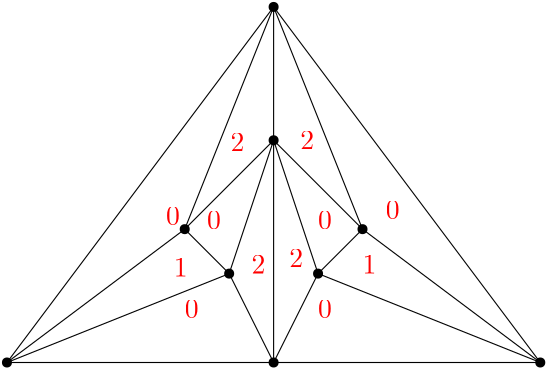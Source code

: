 <?xml version="1.0"?>
<!DOCTYPE ipe SYSTEM "ipe.dtd">
<ipe version="70206" creator="Ipe 7.2.7">
<info created="D:20170409215740" modified="D:20170518094457"/>
<ipestyle name="basic">
<symbol name="arrow/arc(spx)">
<path stroke="sym-stroke" fill="sym-stroke" pen="sym-pen">
0 0 m
-1 0.333 l
-1 -0.333 l
h
</path>
</symbol>
<symbol name="arrow/farc(spx)">
<path stroke="sym-stroke" fill="white" pen="sym-pen">
0 0 m
-1 0.333 l
-1 -0.333 l
h
</path>
</symbol>
<symbol name="arrow/ptarc(spx)">
<path stroke="sym-stroke" fill="sym-stroke" pen="sym-pen">
0 0 m
-1 0.333 l
-0.8 0 l
-1 -0.333 l
h
</path>
</symbol>
<symbol name="arrow/fptarc(spx)">
<path stroke="sym-stroke" fill="white" pen="sym-pen">
0 0 m
-1 0.333 l
-0.8 0 l
-1 -0.333 l
h
</path>
</symbol>
<symbol name="mark/circle(sx)" transformations="translations">
<path fill="sym-stroke">
0.6 0 0 0.6 0 0 e
0.4 0 0 0.4 0 0 e
</path>
</symbol>
<symbol name="mark/disk(sx)" transformations="translations">
<path fill="sym-stroke">
0.6 0 0 0.6 0 0 e
</path>
</symbol>
<symbol name="mark/fdisk(sfx)" transformations="translations">
<group>
<path fill="sym-fill">
0.5 0 0 0.5 0 0 e
</path>
<path fill="sym-stroke" fillrule="eofill">
0.6 0 0 0.6 0 0 e
0.4 0 0 0.4 0 0 e
</path>
</group>
</symbol>
<symbol name="mark/box(sx)" transformations="translations">
<path fill="sym-stroke" fillrule="eofill">
-0.6 -0.6 m
0.6 -0.6 l
0.6 0.6 l
-0.6 0.6 l
h
-0.4 -0.4 m
0.4 -0.4 l
0.4 0.4 l
-0.4 0.4 l
h
</path>
</symbol>
<symbol name="mark/square(sx)" transformations="translations">
<path fill="sym-stroke">
-0.6 -0.6 m
0.6 -0.6 l
0.6 0.6 l
-0.6 0.6 l
h
</path>
</symbol>
<symbol name="mark/fsquare(sfx)" transformations="translations">
<group>
<path fill="sym-fill">
-0.5 -0.5 m
0.5 -0.5 l
0.5 0.5 l
-0.5 0.5 l
h
</path>
<path fill="sym-stroke" fillrule="eofill">
-0.6 -0.6 m
0.6 -0.6 l
0.6 0.6 l
-0.6 0.6 l
h
-0.4 -0.4 m
0.4 -0.4 l
0.4 0.4 l
-0.4 0.4 l
h
</path>
</group>
</symbol>
<symbol name="mark/cross(sx)" transformations="translations">
<group>
<path fill="sym-stroke">
-0.43 -0.57 m
0.57 0.43 l
0.43 0.57 l
-0.57 -0.43 l
h
</path>
<path fill="sym-stroke">
-0.43 0.57 m
0.57 -0.43 l
0.43 -0.57 l
-0.57 0.43 l
h
</path>
</group>
</symbol>
<symbol name="arrow/fnormal(spx)">
<path stroke="sym-stroke" fill="white" pen="sym-pen">
0 0 m
-1 0.333 l
-1 -0.333 l
h
</path>
</symbol>
<symbol name="arrow/pointed(spx)">
<path stroke="sym-stroke" fill="sym-stroke" pen="sym-pen">
0 0 m
-1 0.333 l
-0.8 0 l
-1 -0.333 l
h
</path>
</symbol>
<symbol name="arrow/fpointed(spx)">
<path stroke="sym-stroke" fill="white" pen="sym-pen">
0 0 m
-1 0.333 l
-0.8 0 l
-1 -0.333 l
h
</path>
</symbol>
<symbol name="arrow/linear(spx)">
<path stroke="sym-stroke" pen="sym-pen">
-1 0.333 m
0 0 l
-1 -0.333 l
</path>
</symbol>
<symbol name="arrow/fdouble(spx)">
<path stroke="sym-stroke" fill="white" pen="sym-pen">
0 0 m
-1 0.333 l
-1 -0.333 l
h
-1 0 m
-2 0.333 l
-2 -0.333 l
h
</path>
</symbol>
<symbol name="arrow/double(spx)">
<path stroke="sym-stroke" fill="sym-stroke" pen="sym-pen">
0 0 m
-1 0.333 l
-1 -0.333 l
h
-1 0 m
-2 0.333 l
-2 -0.333 l
h
</path>
</symbol>
<pen name="heavier" value="0.8"/>
<pen name="fat" value="1.2"/>
<pen name="ultrafat" value="2"/>
<symbolsize name="large" value="5"/>
<symbolsize name="small" value="2"/>
<symbolsize name="tiny" value="1.1"/>
<arrowsize name="large" value="10"/>
<arrowsize name="small" value="5"/>
<arrowsize name="tiny" value="3"/>
<color name="red" value="1 0 0"/>
<color name="green" value="0 1 0"/>
<color name="blue" value="0 0 1"/>
<color name="yellow" value="1 1 0"/>
<color name="orange" value="1 0.647 0"/>
<color name="gold" value="1 0.843 0"/>
<color name="purple" value="0.627 0.125 0.941"/>
<color name="gray" value="0.745"/>
<color name="brown" value="0.647 0.165 0.165"/>
<color name="navy" value="0 0 0.502"/>
<color name="pink" value="1 0.753 0.796"/>
<color name="seagreen" value="0.18 0.545 0.341"/>
<color name="turquoise" value="0.251 0.878 0.816"/>
<color name="violet" value="0.933 0.51 0.933"/>
<color name="darkblue" value="0 0 0.545"/>
<color name="darkcyan" value="0 0.545 0.545"/>
<color name="darkgray" value="0.663"/>
<color name="darkgreen" value="0 0.392 0"/>
<color name="darkmagenta" value="0.545 0 0.545"/>
<color name="darkorange" value="1 0.549 0"/>
<color name="darkred" value="0.545 0 0"/>
<color name="lightblue" value="0.678 0.847 0.902"/>
<color name="lightcyan" value="0.878 1 1"/>
<color name="lightgray" value="0.827"/>
<color name="lightgreen" value="0.565 0.933 0.565"/>
<color name="lightyellow" value="1 1 0.878"/>
<dashstyle name="dashed" value="[4] 0"/>
<dashstyle name="dotted" value="[1 3] 0"/>
<dashstyle name="dash dotted" value="[4 2 1 2] 0"/>
<dashstyle name="dash dot dotted" value="[4 2 1 2 1 2] 0"/>
<textsize name="large" value="\large"/>
<textsize name="Large" value="\Large"/>
<textsize name="LARGE" value="\LARGE"/>
<textsize name="huge" value="\huge"/>
<textsize name="Huge" value="\Huge"/>
<textsize name="small" value="\small"/>
<textsize name="footnote" value="\footnotesize"/>
<textsize name="tiny" value="\tiny"/>
<textstyle name="center" begin="\begin{center}" end="\end{center}"/>
<textstyle name="itemize" begin="\begin{itemize}" end="\end{itemize}"/>
<textstyle name="item" begin="\begin{itemize}\item{}" end="\end{itemize}"/>
<gridsize name="4 pts" value="4"/>
<gridsize name="8 pts (~3 mm)" value="8"/>
<gridsize name="16 pts (~6 mm)" value="16"/>
<gridsize name="32 pts (~12 mm)" value="32"/>
<gridsize name="10 pts (~3.5 mm)" value="10"/>
<gridsize name="20 pts (~7 mm)" value="20"/>
<gridsize name="14 pts (~5 mm)" value="14"/>
<gridsize name="28 pts (~10 mm)" value="28"/>
<gridsize name="56 pts (~20 mm)" value="56"/>
<anglesize name="90 deg" value="90"/>
<anglesize name="60 deg" value="60"/>
<anglesize name="45 deg" value="45"/>
<anglesize name="30 deg" value="30"/>
<anglesize name="22.5 deg" value="22.5"/>
<opacity name="10%" value="0.1"/>
<opacity name="30%" value="0.3"/>
<opacity name="50%" value="0.5"/>
<opacity name="75%" value="0.75"/>
<tiling name="falling" angle="-60" step="4" width="1"/>
<tiling name="rising" angle="30" step="4" width="1"/>
</ipestyle>
<page>
<layer name="alpha"/>
<view layers="alpha" active="alpha"/>
<use layer="alpha" matrix="1 0 0 1 -16 0" name="mark/disk(sx)" pos="16 16" size="normal" stroke="black"/>
<use matrix="1 0 0 1 0 16" name="mark/disk(sx)" pos="96 128" size="normal" stroke="black"/>
<use matrix="1 0 0 1 32 0" name="mark/disk(sx)" pos="160 16" size="normal" stroke="black"/>
<use name="mark/disk(sx)" pos="96 96" size="normal" stroke="black"/>
<use matrix="1 0 0 1 -16 -16" name="mark/disk(sx)" pos="80 80" size="normal" stroke="black"/>
<use matrix="1 0 0 1 16 -16" name="mark/disk(sx)" pos="112 80" size="normal" stroke="black"/>
<use matrix="1 0 0 1 0 -16" name="mark/disk(sx)" pos="80 64" size="normal" stroke="black"/>
<use matrix="1 0 0 1 0 -16" name="mark/disk(sx)" pos="112 64" size="normal" stroke="black"/>
<use matrix="1 0 0 1 0 -32" name="mark/disk(sx)" pos="96 48" size="normal" stroke="black"/>
<path stroke="black">
96 144 m
0 16 l
</path>
<path stroke="black">
192 16 m
96 144 l
</path>
<path stroke="black">
96 144 m
96 96 l
</path>
<path stroke="black">
96 144 m
64 64 l
</path>
<path stroke="black">
96 144 m
128 64 l
</path>
<path stroke="black">
64 64 m
0 16 l
</path>
<path stroke="black">
0 16 m
96 16 l
</path>
<path stroke="black">
96 16 m
192 16 l
</path>
<path stroke="black">
192 16 m
128 64 l
</path>
<path stroke="black">
112 48 m
192 16 l
</path>
<path stroke="black">
80 48 m
0 16 l
</path>
<path stroke="black">
64 64 m
96 96 l
</path>
<path stroke="black">
96 96 m
128 64 l
</path>
<path stroke="black">
128 64 m
112 48 l
</path>
<path stroke="black">
112 48 m
96 16 l
</path>
<path stroke="black">
96 16 m
80 48 l
</path>
<path stroke="black">
80 48 m
64 64 l
</path>
<path stroke="black">
96 96 m
80 48 l
</path>
<path stroke="black">
96 96 m
96 16 l
</path>
<path stroke="black">
96 96 m
112 48 l
</path>
<text transformations="translations" pos="64 32" stroke="red" type="label" width="4.981" height="6.42" depth="0" valign="baseline">0</text>
<text matrix="1 0 0 1 48 0" transformations="translations" pos="64 32" stroke="red" type="label" width="4.981" height="6.42" depth="0" valign="baseline">0</text>
<text matrix="1 0 0 1 72.4143 35.6678" transformations="translations" pos="64 32" stroke="red" type="label" width="4.981" height="6.42" depth="0" valign="baseline">0</text>
<text matrix="1 0 0 1 -6.74925 33.4596" transformations="translations" pos="64 32" stroke="red" type="label" width="4.981" height="6.42" depth="0" valign="baseline">0</text>
<text matrix="1 0 0 1 8 32" transformations="translations" pos="64 32" stroke="red" type="label" width="4.981" height="6.42" depth="0" valign="baseline">0</text>
<text matrix="1 0 0 1 48 32" transformations="translations" pos="64 32" stroke="red" type="label" width="4.981" height="6.42" depth="0" valign="baseline">0</text>
<text matrix="1 0 0 1 4.08893 6.95119" transformations="translations" pos="56 40" stroke="red" type="label" width="4.981" height="6.42" depth="0" valign="baseline">1</text>
<text transformations="translations" pos="128 48" stroke="red" type="label" width="4.981" height="6.42" depth="0" valign="baseline">1</text>
<text transformations="translations" pos="88 48" stroke="red" type="label" width="4.981" height="6.42" depth="0" valign="baseline">2</text>
<text matrix="1 0 0 1 -2.34814 -5.74443" transformations="translations" pos="104 56" stroke="red" type="label" width="4.981" height="6.42" depth="0" valign="baseline">2</text>
<text matrix="1 0 0 1 -7.50592 -3.92166" transformations="translations" pos="88 96" stroke="red" type="label" width="4.981" height="6.42" depth="0" valign="baseline">2</text>
<text matrix="1 0 0 1 17.5838 -3.24252" transformations="translations" pos="88 96" stroke="red" type="label" width="4.981" height="6.42" depth="0" valign="baseline">2</text>
</page>
</ipe>
